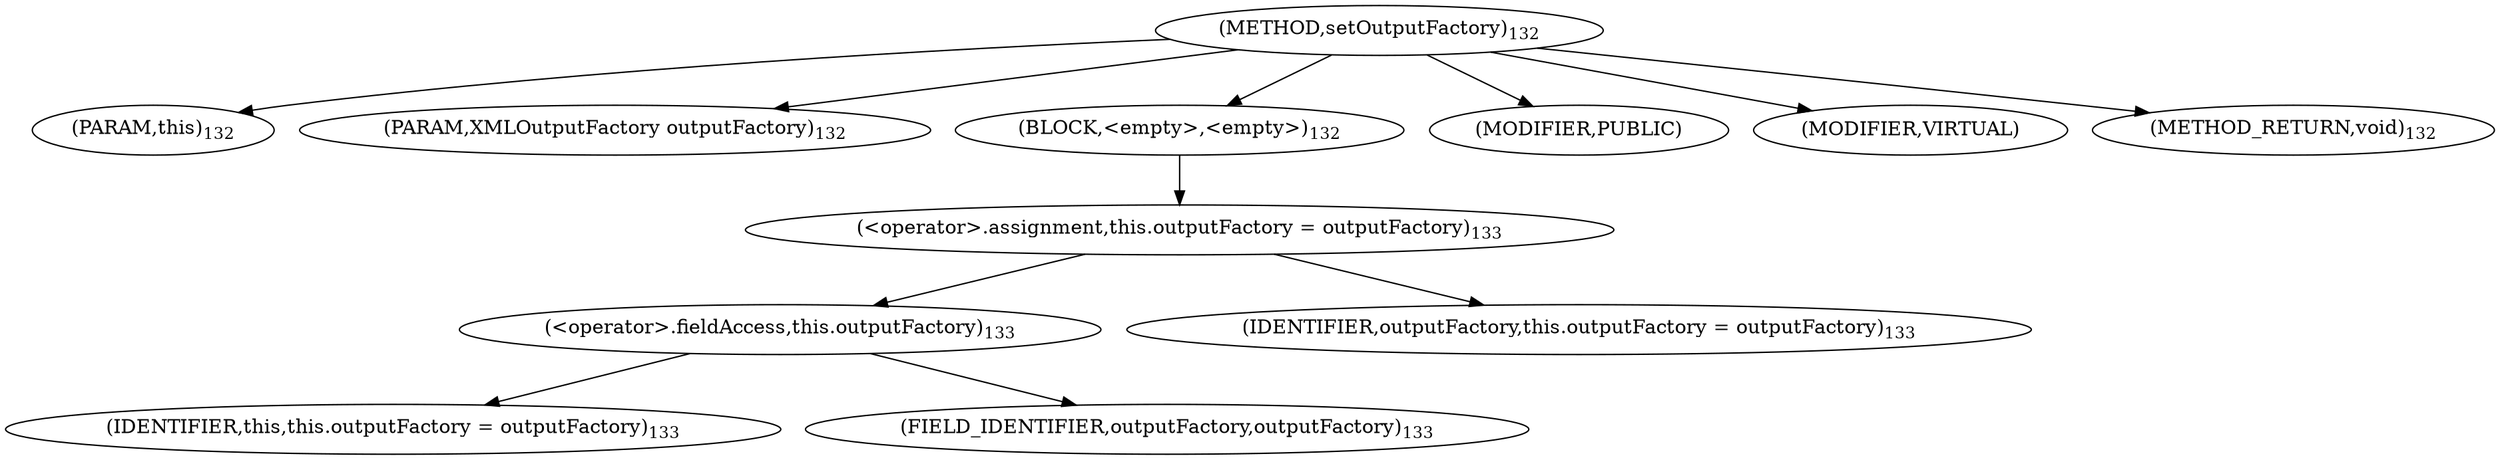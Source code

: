 digraph "setOutputFactory" {  
"268" [label = <(METHOD,setOutputFactory)<SUB>132</SUB>> ]
"32" [label = <(PARAM,this)<SUB>132</SUB>> ]
"269" [label = <(PARAM,XMLOutputFactory outputFactory)<SUB>132</SUB>> ]
"270" [label = <(BLOCK,&lt;empty&gt;,&lt;empty&gt;)<SUB>132</SUB>> ]
"271" [label = <(&lt;operator&gt;.assignment,this.outputFactory = outputFactory)<SUB>133</SUB>> ]
"272" [label = <(&lt;operator&gt;.fieldAccess,this.outputFactory)<SUB>133</SUB>> ]
"31" [label = <(IDENTIFIER,this,this.outputFactory = outputFactory)<SUB>133</SUB>> ]
"273" [label = <(FIELD_IDENTIFIER,outputFactory,outputFactory)<SUB>133</SUB>> ]
"274" [label = <(IDENTIFIER,outputFactory,this.outputFactory = outputFactory)<SUB>133</SUB>> ]
"275" [label = <(MODIFIER,PUBLIC)> ]
"276" [label = <(MODIFIER,VIRTUAL)> ]
"277" [label = <(METHOD_RETURN,void)<SUB>132</SUB>> ]
  "268" -> "32" 
  "268" -> "269" 
  "268" -> "270" 
  "268" -> "275" 
  "268" -> "276" 
  "268" -> "277" 
  "270" -> "271" 
  "271" -> "272" 
  "271" -> "274" 
  "272" -> "31" 
  "272" -> "273" 
}

